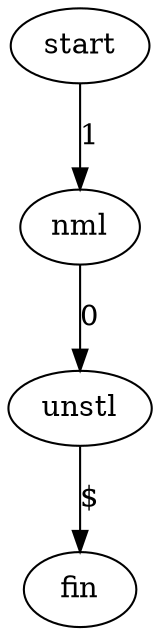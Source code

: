 digraph G {
    start [init=1][match=0];
    nml [init=0][match=0];
    unstl [init=0][match=0];
    fin [init=0][match=1];
    start -> nml  [label="1"][reset="{0}"];
    nml -> unstl  [label="0"];
    unstl -> fin  [label="$"][guard="{x0 > 100}"];    
}
